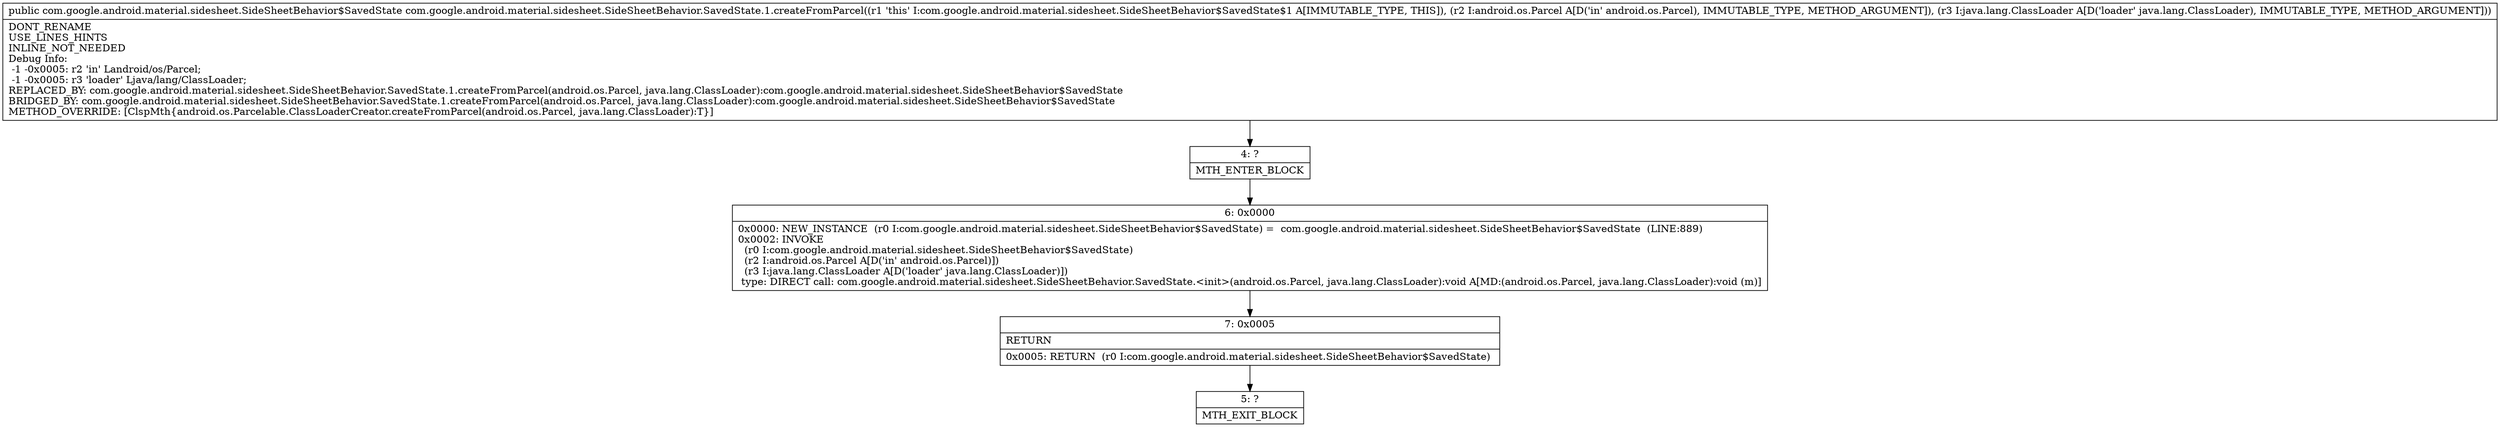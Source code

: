 digraph "CFG forcom.google.android.material.sidesheet.SideSheetBehavior.SavedState.1.createFromParcel(Landroid\/os\/Parcel;Ljava\/lang\/ClassLoader;)Lcom\/google\/android\/material\/sidesheet\/SideSheetBehavior$SavedState;" {
Node_4 [shape=record,label="{4\:\ ?|MTH_ENTER_BLOCK\l}"];
Node_6 [shape=record,label="{6\:\ 0x0000|0x0000: NEW_INSTANCE  (r0 I:com.google.android.material.sidesheet.SideSheetBehavior$SavedState) =  com.google.android.material.sidesheet.SideSheetBehavior$SavedState  (LINE:889)\l0x0002: INVOKE  \l  (r0 I:com.google.android.material.sidesheet.SideSheetBehavior$SavedState)\l  (r2 I:android.os.Parcel A[D('in' android.os.Parcel)])\l  (r3 I:java.lang.ClassLoader A[D('loader' java.lang.ClassLoader)])\l type: DIRECT call: com.google.android.material.sidesheet.SideSheetBehavior.SavedState.\<init\>(android.os.Parcel, java.lang.ClassLoader):void A[MD:(android.os.Parcel, java.lang.ClassLoader):void (m)]\l}"];
Node_7 [shape=record,label="{7\:\ 0x0005|RETURN\l|0x0005: RETURN  (r0 I:com.google.android.material.sidesheet.SideSheetBehavior$SavedState) \l}"];
Node_5 [shape=record,label="{5\:\ ?|MTH_EXIT_BLOCK\l}"];
MethodNode[shape=record,label="{public com.google.android.material.sidesheet.SideSheetBehavior$SavedState com.google.android.material.sidesheet.SideSheetBehavior.SavedState.1.createFromParcel((r1 'this' I:com.google.android.material.sidesheet.SideSheetBehavior$SavedState$1 A[IMMUTABLE_TYPE, THIS]), (r2 I:android.os.Parcel A[D('in' android.os.Parcel), IMMUTABLE_TYPE, METHOD_ARGUMENT]), (r3 I:java.lang.ClassLoader A[D('loader' java.lang.ClassLoader), IMMUTABLE_TYPE, METHOD_ARGUMENT]))  | DONT_RENAME\lUSE_LINES_HINTS\lINLINE_NOT_NEEDED\lDebug Info:\l  \-1 \-0x0005: r2 'in' Landroid\/os\/Parcel;\l  \-1 \-0x0005: r3 'loader' Ljava\/lang\/ClassLoader;\lREPLACED_BY: com.google.android.material.sidesheet.SideSheetBehavior.SavedState.1.createFromParcel(android.os.Parcel, java.lang.ClassLoader):com.google.android.material.sidesheet.SideSheetBehavior$SavedState\lBRIDGED_BY: com.google.android.material.sidesheet.SideSheetBehavior.SavedState.1.createFromParcel(android.os.Parcel, java.lang.ClassLoader):com.google.android.material.sidesheet.SideSheetBehavior$SavedState\lMETHOD_OVERRIDE: [ClspMth\{android.os.Parcelable.ClassLoaderCreator.createFromParcel(android.os.Parcel, java.lang.ClassLoader):T\}]\l}"];
MethodNode -> Node_4;Node_4 -> Node_6;
Node_6 -> Node_7;
Node_7 -> Node_5;
}

